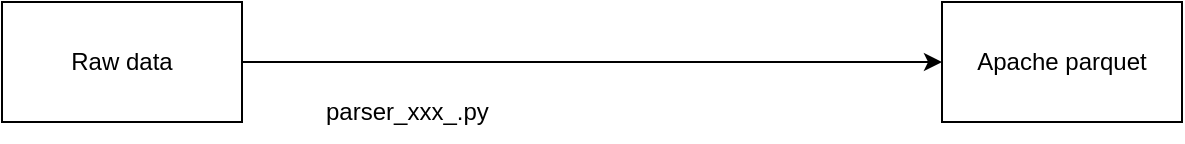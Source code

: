 <mxfile version="19.0.3" type="device"><diagram id="70IpCvs2Rzvk4jZTlHOh" name="Page-1"><mxGraphModel dx="923" dy="602" grid="1" gridSize="10" guides="1" tooltips="1" connect="1" arrows="1" fold="1" page="1" pageScale="1" pageWidth="850" pageHeight="1100" math="0" shadow="0"><root><mxCell id="0"/><mxCell id="1" parent="0"/><mxCell id="6Rl9oXRzzbewTg5AsfQO-1" value="Raw data" style="rounded=0;whiteSpace=wrap;html=1;" vertex="1" parent="1"><mxGeometry x="80" y="240" width="120" height="60" as="geometry"/></mxCell><mxCell id="6Rl9oXRzzbewTg5AsfQO-2" value="Apache parquet" style="rounded=0;whiteSpace=wrap;html=1;" vertex="1" parent="1"><mxGeometry x="550" y="240" width="120" height="60" as="geometry"/></mxCell><mxCell id="6Rl9oXRzzbewTg5AsfQO-3" value="" style="endArrow=classic;html=1;rounded=0;exitX=1;exitY=0.5;exitDx=0;exitDy=0;entryX=0;entryY=0.5;entryDx=0;entryDy=0;" edge="1" parent="1" source="6Rl9oXRzzbewTg5AsfQO-1" target="6Rl9oXRzzbewTg5AsfQO-2"><mxGeometry width="50" height="50" relative="1" as="geometry"><mxPoint x="370" y="440" as="sourcePoint"/><mxPoint x="420" y="390" as="targetPoint"/></mxGeometry></mxCell><mxCell id="6Rl9oXRzzbewTg5AsfQO-4" value="parser_xxx_.py" style="text;html=1;strokeColor=none;fillColor=none;align=left;verticalAlign=middle;whiteSpace=wrap;rounded=0;" vertex="1" parent="1"><mxGeometry x="240" y="280" width="120" height="30" as="geometry"/></mxCell></root></mxGraphModel></diagram></mxfile>